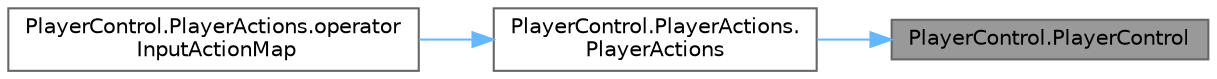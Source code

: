 digraph "PlayerControl.PlayerControl"
{
 // LATEX_PDF_SIZE
  bgcolor="transparent";
  edge [fontname=Helvetica,fontsize=10,labelfontname=Helvetica,labelfontsize=10];
  node [fontname=Helvetica,fontsize=10,shape=box,height=0.2,width=0.4];
  rankdir="RL";
  Node1 [id="Node000001",label="PlayerControl.PlayerControl",height=0.2,width=0.4,color="gray40", fillcolor="grey60", style="filled", fontcolor="black",tooltip=" "];
  Node1 -> Node2 [id="edge3_Node000001_Node000002",dir="back",color="steelblue1",style="solid",tooltip=" "];
  Node2 [id="Node000002",label="PlayerControl.PlayerActions.\lPlayerActions",height=0.2,width=0.4,color="grey40", fillcolor="white", style="filled",URL="$struct_player_control_1_1_player_actions.html#a744907f374a6fae820a79335f35a4029",tooltip=" "];
  Node2 -> Node3 [id="edge4_Node000002_Node000003",dir="back",color="steelblue1",style="solid",tooltip=" "];
  Node3 [id="Node000003",label="PlayerControl.PlayerActions.operator\l InputActionMap",height=0.2,width=0.4,color="grey40", fillcolor="white", style="filled",URL="$struct_player_control_1_1_player_actions.html#a5dfd04ec6b31c56fc0c478225f010805",tooltip=" "];
}
